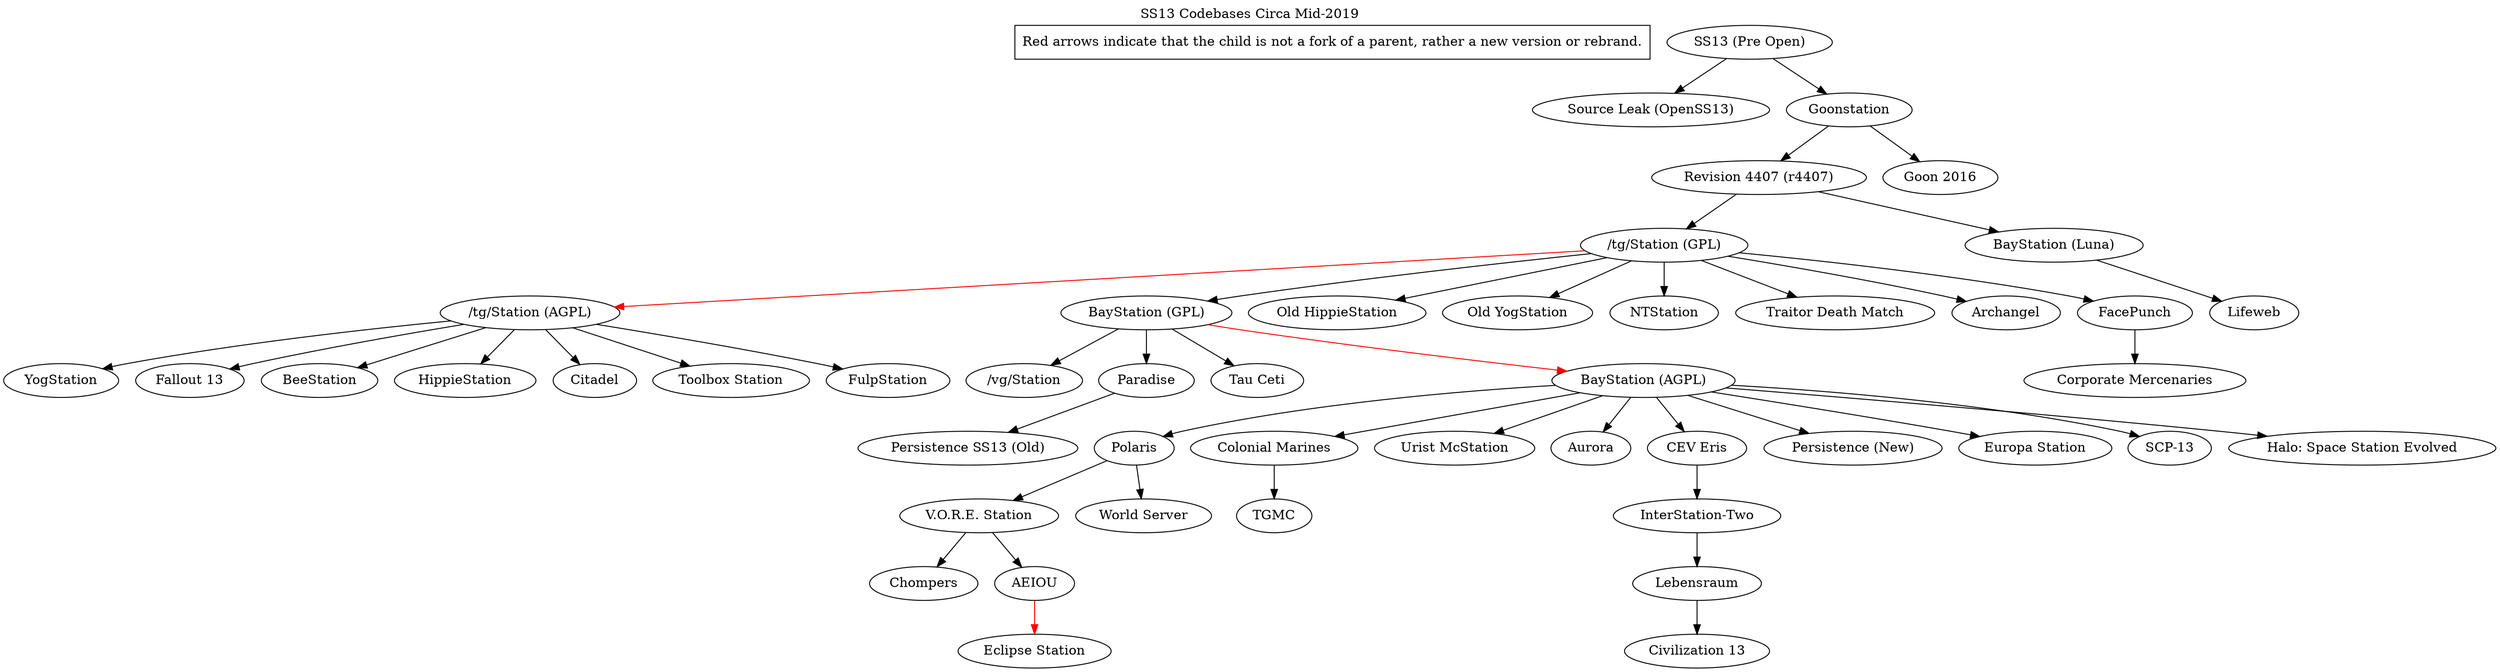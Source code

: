 digraph  G {
	label = "SS13 Codebases Circa Mid-2019"
	labelloc="t"

	// info boxes
	"Red arrows indicate that the child is not a fork of a parent, rather a new version or rebrand." [shape=rectangle]

	"SS13 (Pre Open)" -> "Source Leak (OpenSS13)"
	"SS13 (Pre Open)" -> "Goonstation"
	"Goonstation" -> "Revision 4407 (r4407)"
	"Goonstation" -> "Goon 2016"
	"Revision 4407 (r4407)" -> "/tg/Station (GPL)"
	"Revision 4407 (r4407)" -> "BayStation (Luna)"
	"BayStation (Luna)" -> "Lifeweb" 
	"/tg/Station (GPL)" -> "/tg/Station (AGPL)" [color=red]
	"/tg/Station (GPL)" -> "BayStation (GPL)" 
	"/tg/Station (GPL)" -> "Old HippieStation"
	"/tg/Station (GPL)" -> "Old YogStation"
	"/tg/Station (GPL)" -> "NTStation"
	"/tg/Station (GPL)" -> "Traitor Death Match"
	"/tg/Station (GPL)" -> "Archangel"
	"/tg/Station (GPL)" -> "FacePunch"
	"FacePunch" -> "Corporate Mercenaries"
	"BayStation (GPL)" -> "/vg/Station"
	"BayStation (GPL)" -> "Paradise"
	"BayStation (GPL)" -> "Tau Ceti"
	"BayStation (GPL)" -> "BayStation (AGPL)"  [color=red]
	"Paradise" -> "Persistence SS13 (Old)"
	"/tg/Station (AGPL)" -> "YogStation"
	"/tg/Station (AGPL)" -> "Fallout 13"
	"/tg/Station (AGPL)" -> "BeeStation"
	"/tg/Station (AGPL)" -> "HippieStation"
	"/tg/Station (AGPL)" -> "Citadel"
	"/tg/Station (AGPL)" -> "Toolbox Station"
	"/tg/Station (AGPL)" -> "FulpStation"
	"BayStation (AGPL)" -> "Polaris"
	"BayStation (AGPL)" -> "Colonial Marines"
	"BayStation (AGPL)" -> "Urist McStation"
	"BayStation (AGPL)" -> "Aurora"
	"BayStation (AGPL)" -> "CEV Eris"
	"BayStation (AGPL)" -> "Persistence (New)"
	"BayStation (AGPL)" -> "Europa Station"
	"BayStation (AGPL)" -> "SCP-13"
	"BayStation (AGPL)" -> "Halo: Space Station Evolved"
	"Colonial Marines" -> "TGMC"
	"CEV Eris" -> "InterStation-Two"
	"InterStation-Two" -> "Lebensraum"
	"Lebensraum" -> "Civilization 13"
	"Polaris" -> "V.O.R.E. Station"
	"V.O.R.E. Station" -> "Chompers"
	"V.O.R.E. Station" -> "AEIOU"
	"Polaris" -> "World Server"
	"AEIOU" -> "Eclipse Station" [color=red]
}
